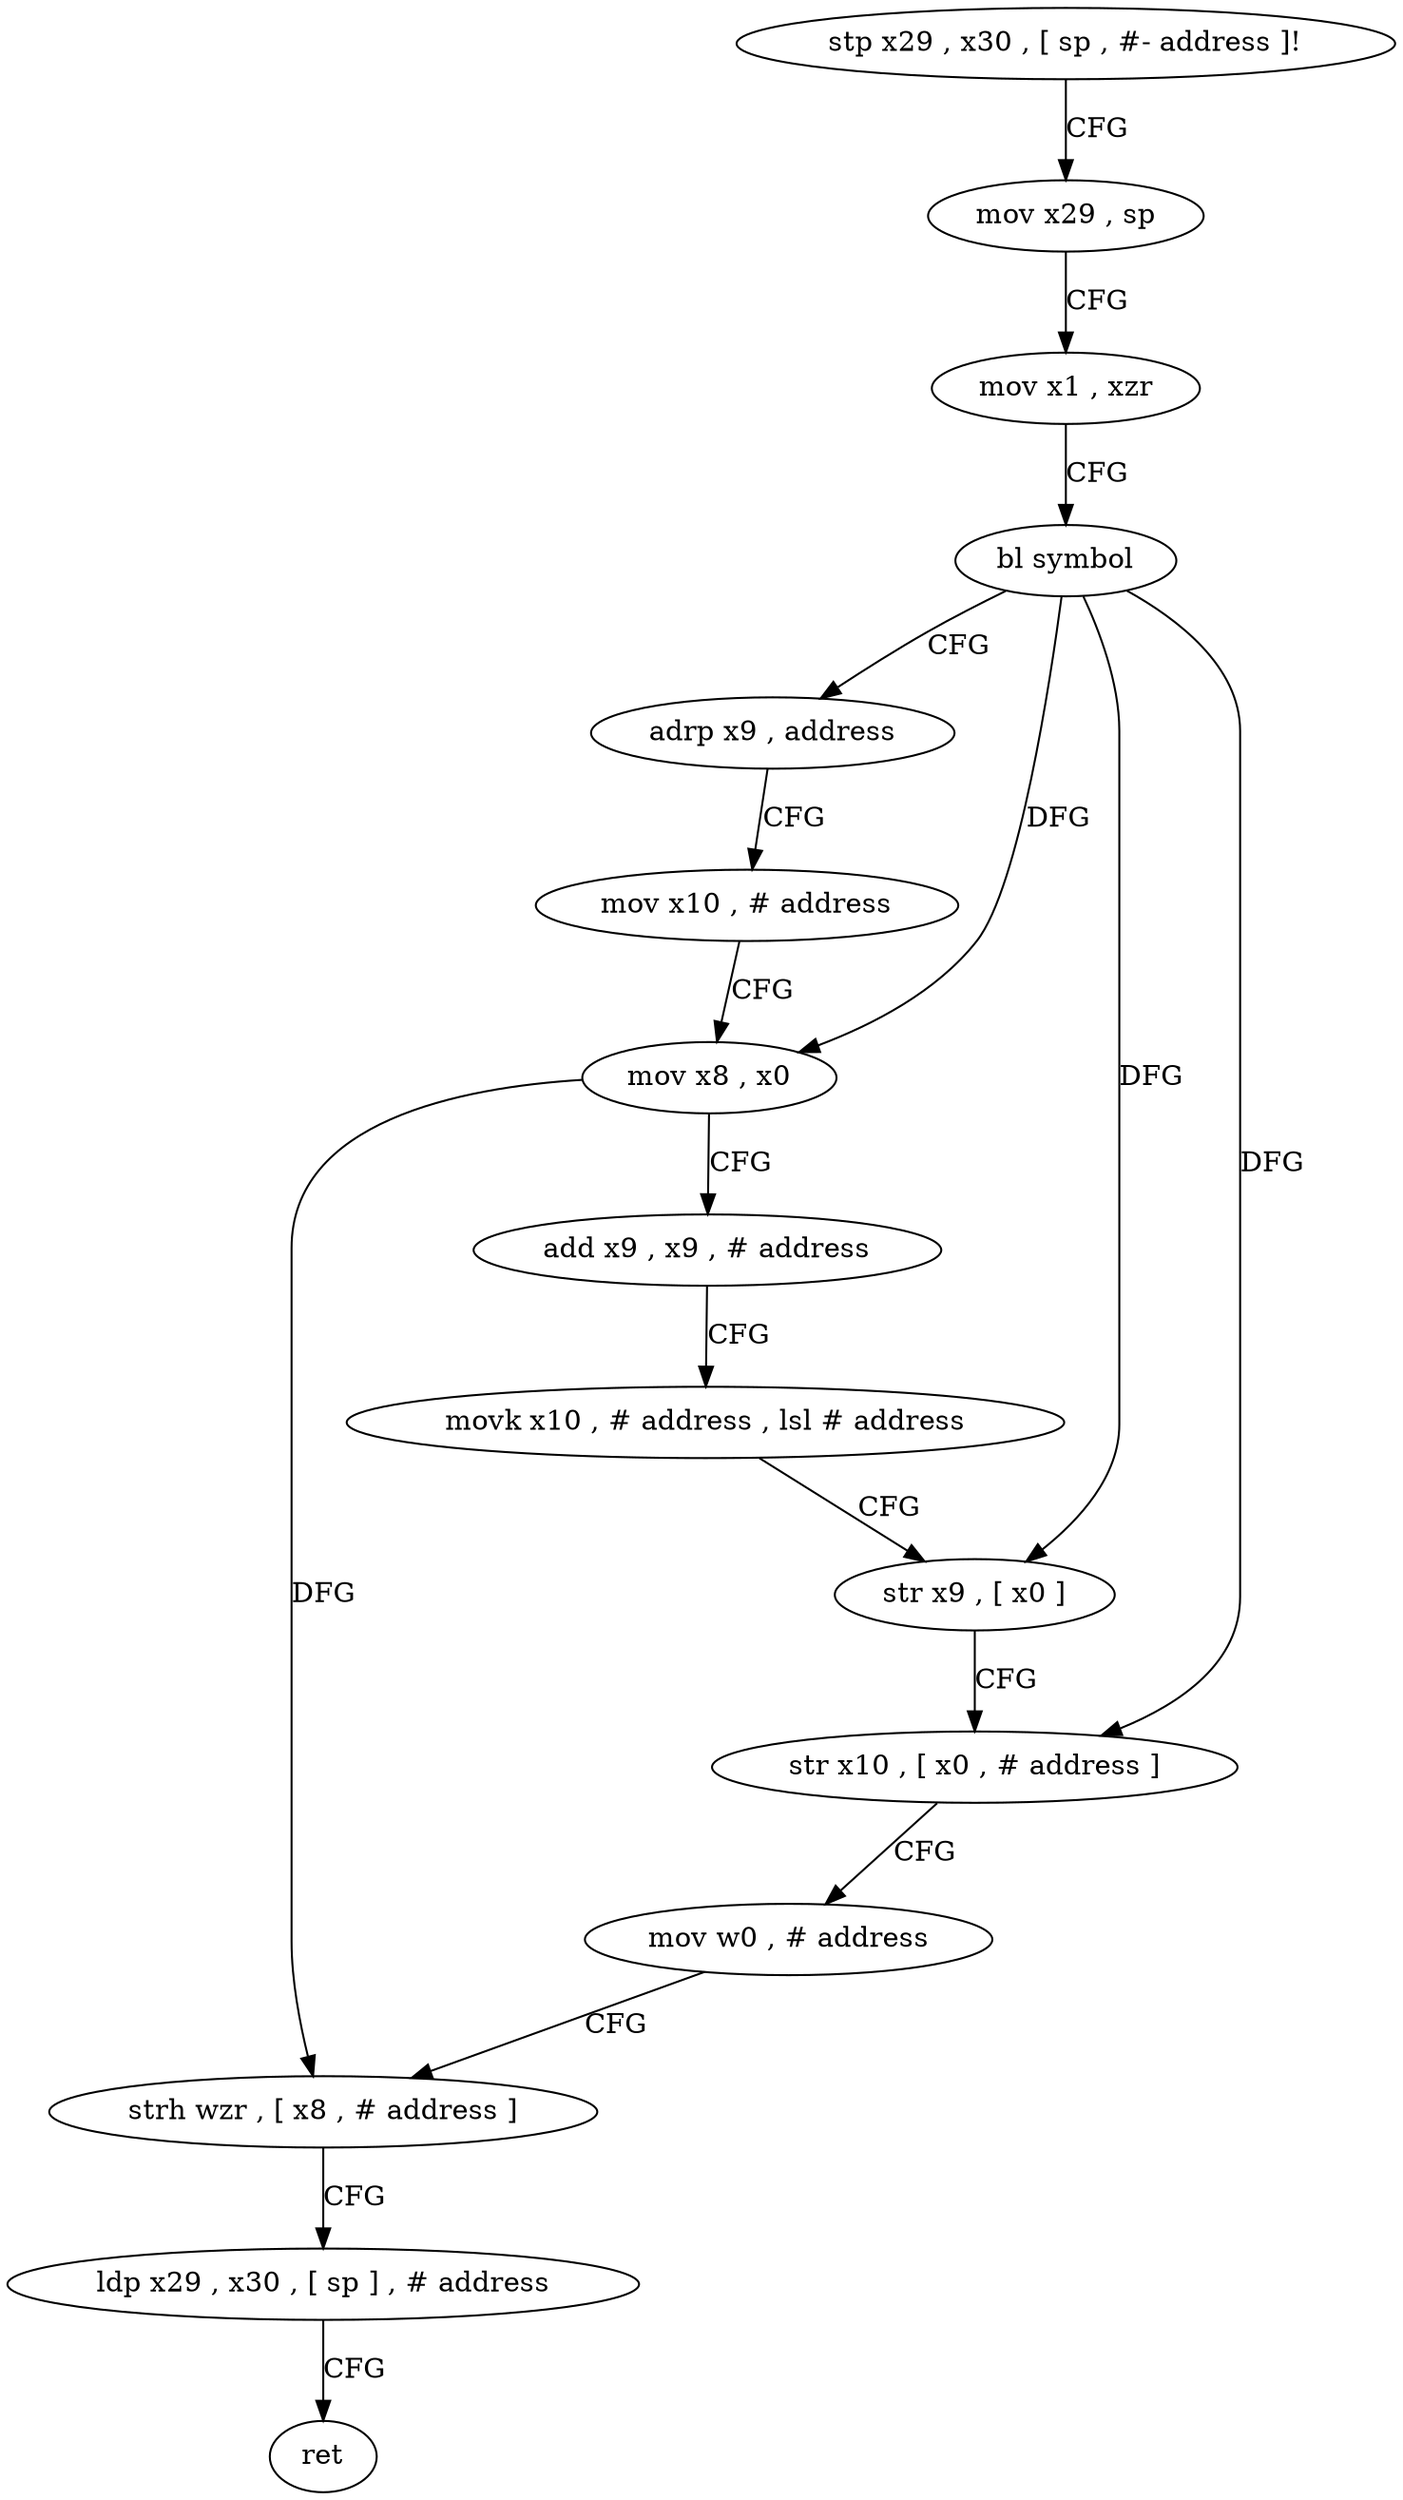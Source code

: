 digraph "func" {
"4243932" [label = "stp x29 , x30 , [ sp , #- address ]!" ]
"4243936" [label = "mov x29 , sp" ]
"4243940" [label = "mov x1 , xzr" ]
"4243944" [label = "bl symbol" ]
"4243948" [label = "adrp x9 , address" ]
"4243952" [label = "mov x10 , # address" ]
"4243956" [label = "mov x8 , x0" ]
"4243960" [label = "add x9 , x9 , # address" ]
"4243964" [label = "movk x10 , # address , lsl # address" ]
"4243968" [label = "str x9 , [ x0 ]" ]
"4243972" [label = "str x10 , [ x0 , # address ]" ]
"4243976" [label = "mov w0 , # address" ]
"4243980" [label = "strh wzr , [ x8 , # address ]" ]
"4243984" [label = "ldp x29 , x30 , [ sp ] , # address" ]
"4243988" [label = "ret" ]
"4243932" -> "4243936" [ label = "CFG" ]
"4243936" -> "4243940" [ label = "CFG" ]
"4243940" -> "4243944" [ label = "CFG" ]
"4243944" -> "4243948" [ label = "CFG" ]
"4243944" -> "4243956" [ label = "DFG" ]
"4243944" -> "4243968" [ label = "DFG" ]
"4243944" -> "4243972" [ label = "DFG" ]
"4243948" -> "4243952" [ label = "CFG" ]
"4243952" -> "4243956" [ label = "CFG" ]
"4243956" -> "4243960" [ label = "CFG" ]
"4243956" -> "4243980" [ label = "DFG" ]
"4243960" -> "4243964" [ label = "CFG" ]
"4243964" -> "4243968" [ label = "CFG" ]
"4243968" -> "4243972" [ label = "CFG" ]
"4243972" -> "4243976" [ label = "CFG" ]
"4243976" -> "4243980" [ label = "CFG" ]
"4243980" -> "4243984" [ label = "CFG" ]
"4243984" -> "4243988" [ label = "CFG" ]
}
